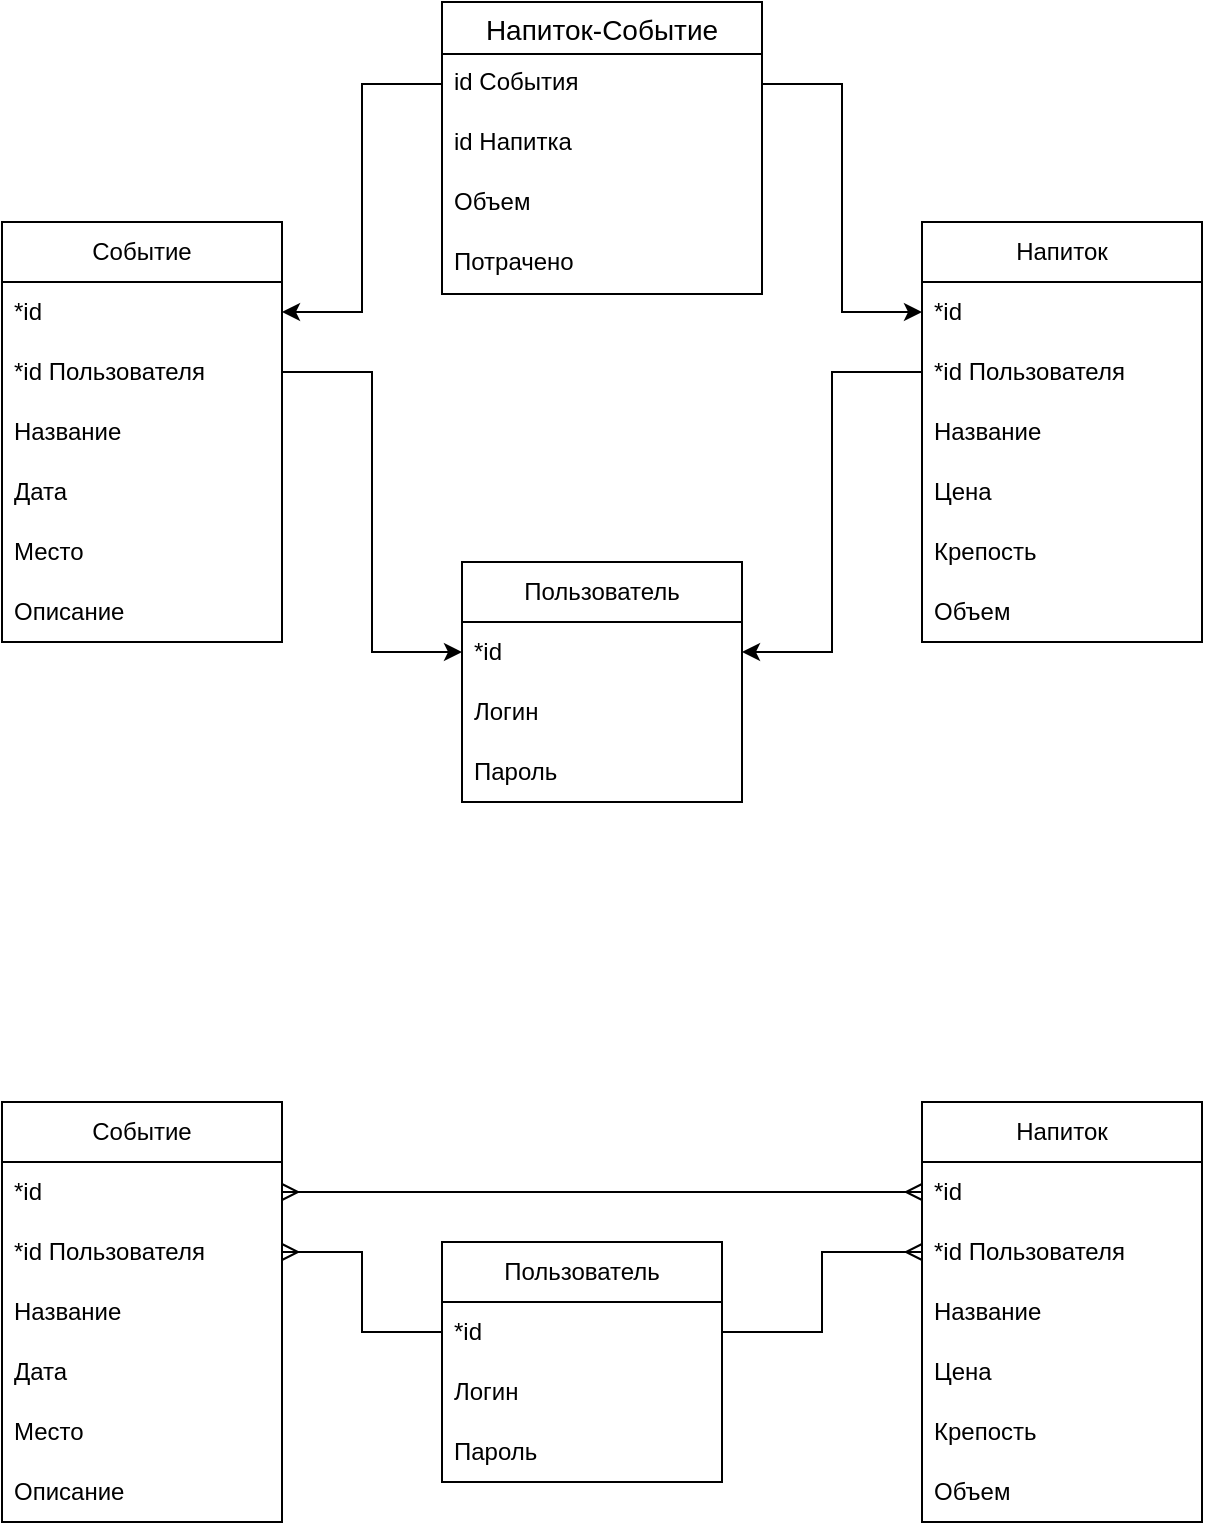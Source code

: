 <mxfile version="23.0.2" type="device">
  <diagram name="Страница 1" id="vTJn1rU3lvvcnudwIlaW">
    <mxGraphModel dx="1434" dy="836" grid="1" gridSize="10" guides="1" tooltips="1" connect="1" arrows="1" fold="1" page="1" pageScale="1" pageWidth="827" pageHeight="1169" math="0" shadow="0">
      <root>
        <mxCell id="0" />
        <mxCell id="1" parent="0" />
        <mxCell id="o6C5A6fqkZrEci_R5bCO-1" value="Пользователь" style="swimlane;fontStyle=0;childLayout=stackLayout;horizontal=1;startSize=30;horizontalStack=0;resizeParent=1;resizeParentMax=0;resizeLast=0;collapsible=1;marginBottom=0;whiteSpace=wrap;html=1;" parent="1" vertex="1">
          <mxGeometry x="330" y="390" width="140" height="120" as="geometry" />
        </mxCell>
        <mxCell id="o6C5A6fqkZrEci_R5bCO-2" value="*id" style="text;strokeColor=none;fillColor=none;align=left;verticalAlign=middle;spacingLeft=4;spacingRight=4;overflow=hidden;points=[[0,0.5],[1,0.5]];portConstraint=eastwest;rotatable=0;whiteSpace=wrap;html=1;" parent="o6C5A6fqkZrEci_R5bCO-1" vertex="1">
          <mxGeometry y="30" width="140" height="30" as="geometry" />
        </mxCell>
        <mxCell id="o6C5A6fqkZrEci_R5bCO-3" value="Логин" style="text;strokeColor=none;fillColor=none;align=left;verticalAlign=middle;spacingLeft=4;spacingRight=4;overflow=hidden;points=[[0,0.5],[1,0.5]];portConstraint=eastwest;rotatable=0;whiteSpace=wrap;html=1;" parent="o6C5A6fqkZrEci_R5bCO-1" vertex="1">
          <mxGeometry y="60" width="140" height="30" as="geometry" />
        </mxCell>
        <mxCell id="o6C5A6fqkZrEci_R5bCO-4" value="Пароль" style="text;strokeColor=none;fillColor=none;align=left;verticalAlign=middle;spacingLeft=4;spacingRight=4;overflow=hidden;points=[[0,0.5],[1,0.5]];portConstraint=eastwest;rotatable=0;whiteSpace=wrap;html=1;" parent="o6C5A6fqkZrEci_R5bCO-1" vertex="1">
          <mxGeometry y="90" width="140" height="30" as="geometry" />
        </mxCell>
        <mxCell id="o6C5A6fqkZrEci_R5bCO-5" value="Событие" style="swimlane;fontStyle=0;childLayout=stackLayout;horizontal=1;startSize=30;horizontalStack=0;resizeParent=1;resizeParentMax=0;resizeLast=0;collapsible=1;marginBottom=0;whiteSpace=wrap;html=1;" parent="1" vertex="1">
          <mxGeometry x="100" y="220" width="140" height="210" as="geometry" />
        </mxCell>
        <mxCell id="o6C5A6fqkZrEci_R5bCO-7" value="*id" style="text;strokeColor=none;fillColor=none;align=left;verticalAlign=middle;spacingLeft=4;spacingRight=4;overflow=hidden;points=[[0,0.5],[1,0.5]];portConstraint=eastwest;rotatable=0;whiteSpace=wrap;html=1;" parent="o6C5A6fqkZrEci_R5bCO-5" vertex="1">
          <mxGeometry y="30" width="140" height="30" as="geometry" />
        </mxCell>
        <mxCell id="o6C5A6fqkZrEci_R5bCO-23" value="*id Пользователя" style="text;strokeColor=none;fillColor=none;align=left;verticalAlign=middle;spacingLeft=4;spacingRight=4;overflow=hidden;points=[[0,0.5],[1,0.5]];portConstraint=eastwest;rotatable=0;whiteSpace=wrap;html=1;" parent="o6C5A6fqkZrEci_R5bCO-5" vertex="1">
          <mxGeometry y="60" width="140" height="30" as="geometry" />
        </mxCell>
        <mxCell id="o6C5A6fqkZrEci_R5bCO-10" value="Название" style="text;strokeColor=none;fillColor=none;align=left;verticalAlign=middle;spacingLeft=4;spacingRight=4;overflow=hidden;points=[[0,0.5],[1,0.5]];portConstraint=eastwest;rotatable=0;whiteSpace=wrap;html=1;" parent="o6C5A6fqkZrEci_R5bCO-5" vertex="1">
          <mxGeometry y="90" width="140" height="30" as="geometry" />
        </mxCell>
        <mxCell id="o6C5A6fqkZrEci_R5bCO-11" value="Дата" style="text;strokeColor=none;fillColor=none;align=left;verticalAlign=middle;spacingLeft=4;spacingRight=4;overflow=hidden;points=[[0,0.5],[1,0.5]];portConstraint=eastwest;rotatable=0;whiteSpace=wrap;html=1;" parent="o6C5A6fqkZrEci_R5bCO-5" vertex="1">
          <mxGeometry y="120" width="140" height="30" as="geometry" />
        </mxCell>
        <mxCell id="o6C5A6fqkZrEci_R5bCO-8" value="Место" style="text;strokeColor=none;fillColor=none;align=left;verticalAlign=middle;spacingLeft=4;spacingRight=4;overflow=hidden;points=[[0,0.5],[1,0.5]];portConstraint=eastwest;rotatable=0;whiteSpace=wrap;html=1;" parent="o6C5A6fqkZrEci_R5bCO-5" vertex="1">
          <mxGeometry y="150" width="140" height="30" as="geometry" />
        </mxCell>
        <mxCell id="o6C5A6fqkZrEci_R5bCO-25" value="Описание" style="text;strokeColor=none;fillColor=none;align=left;verticalAlign=middle;spacingLeft=4;spacingRight=4;overflow=hidden;points=[[0,0.5],[1,0.5]];portConstraint=eastwest;rotatable=0;whiteSpace=wrap;html=1;" parent="o6C5A6fqkZrEci_R5bCO-5" vertex="1">
          <mxGeometry y="180" width="140" height="30" as="geometry" />
        </mxCell>
        <mxCell id="o6C5A6fqkZrEci_R5bCO-16" value="Напиток" style="swimlane;fontStyle=0;childLayout=stackLayout;horizontal=1;startSize=30;horizontalStack=0;resizeParent=1;resizeParentMax=0;resizeLast=0;collapsible=1;marginBottom=0;whiteSpace=wrap;html=1;" parent="1" vertex="1">
          <mxGeometry x="560" y="220" width="140" height="210" as="geometry" />
        </mxCell>
        <mxCell id="o6C5A6fqkZrEci_R5bCO-17" value="*id" style="text;strokeColor=none;fillColor=none;align=left;verticalAlign=middle;spacingLeft=4;spacingRight=4;overflow=hidden;points=[[0,0.5],[1,0.5]];portConstraint=eastwest;rotatable=0;whiteSpace=wrap;html=1;" parent="o6C5A6fqkZrEci_R5bCO-16" vertex="1">
          <mxGeometry y="30" width="140" height="30" as="geometry" />
        </mxCell>
        <mxCell id="o6C5A6fqkZrEci_R5bCO-24" value="*id Пользователя" style="text;strokeColor=none;fillColor=none;align=left;verticalAlign=middle;spacingLeft=4;spacingRight=4;overflow=hidden;points=[[0,0.5],[1,0.5]];portConstraint=eastwest;rotatable=0;whiteSpace=wrap;html=1;" parent="o6C5A6fqkZrEci_R5bCO-16" vertex="1">
          <mxGeometry y="60" width="140" height="30" as="geometry" />
        </mxCell>
        <mxCell id="o6C5A6fqkZrEci_R5bCO-18" value="Название" style="text;strokeColor=none;fillColor=none;align=left;verticalAlign=middle;spacingLeft=4;spacingRight=4;overflow=hidden;points=[[0,0.5],[1,0.5]];portConstraint=eastwest;rotatable=0;whiteSpace=wrap;html=1;" parent="o6C5A6fqkZrEci_R5bCO-16" vertex="1">
          <mxGeometry y="90" width="140" height="30" as="geometry" />
        </mxCell>
        <mxCell id="o6C5A6fqkZrEci_R5bCO-19" value="Цена" style="text;strokeColor=none;fillColor=none;align=left;verticalAlign=middle;spacingLeft=4;spacingRight=4;overflow=hidden;points=[[0,0.5],[1,0.5]];portConstraint=eastwest;rotatable=0;whiteSpace=wrap;html=1;" parent="o6C5A6fqkZrEci_R5bCO-16" vertex="1">
          <mxGeometry y="120" width="140" height="30" as="geometry" />
        </mxCell>
        <mxCell id="o6C5A6fqkZrEci_R5bCO-21" value="Крепость" style="text;strokeColor=none;fillColor=none;align=left;verticalAlign=middle;spacingLeft=4;spacingRight=4;overflow=hidden;points=[[0,0.5],[1,0.5]];portConstraint=eastwest;rotatable=0;whiteSpace=wrap;html=1;" parent="o6C5A6fqkZrEci_R5bCO-16" vertex="1">
          <mxGeometry y="150" width="140" height="30" as="geometry" />
        </mxCell>
        <mxCell id="o6C5A6fqkZrEci_R5bCO-22" value="Объем" style="text;strokeColor=none;fillColor=none;align=left;verticalAlign=middle;spacingLeft=4;spacingRight=4;overflow=hidden;points=[[0,0.5],[1,0.5]];portConstraint=eastwest;rotatable=0;whiteSpace=wrap;html=1;" parent="o6C5A6fqkZrEci_R5bCO-16" vertex="1">
          <mxGeometry y="180" width="140" height="30" as="geometry" />
        </mxCell>
        <mxCell id="o6C5A6fqkZrEci_R5bCO-26" style="edgeStyle=orthogonalEdgeStyle;rounded=0;orthogonalLoop=1;jettySize=auto;html=1;exitX=0;exitY=0.5;exitDx=0;exitDy=0;entryX=1;entryY=0.5;entryDx=0;entryDy=0;startArrow=classic;startFill=1;endArrow=none;endFill=0;" parent="1" source="o6C5A6fqkZrEci_R5bCO-2" target="o6C5A6fqkZrEci_R5bCO-23" edge="1">
          <mxGeometry relative="1" as="geometry" />
        </mxCell>
        <mxCell id="o6C5A6fqkZrEci_R5bCO-27" style="edgeStyle=orthogonalEdgeStyle;rounded=0;orthogonalLoop=1;jettySize=auto;html=1;exitX=1;exitY=0.5;exitDx=0;exitDy=0;startArrow=classic;startFill=1;endArrow=none;endFill=0;entryX=0;entryY=0.5;entryDx=0;entryDy=0;" parent="1" source="o6C5A6fqkZrEci_R5bCO-2" target="o6C5A6fqkZrEci_R5bCO-24" edge="1">
          <mxGeometry relative="1" as="geometry" />
        </mxCell>
        <mxCell id="j67b1BmOutdObu2nGTjN-1" value="Напиток-Событие" style="swimlane;fontStyle=0;childLayout=stackLayout;horizontal=1;startSize=26;horizontalStack=0;resizeParent=1;resizeParentMax=0;resizeLast=0;collapsible=1;marginBottom=0;align=center;fontSize=14;" parent="1" vertex="1">
          <mxGeometry x="320" y="110" width="160" height="146" as="geometry" />
        </mxCell>
        <mxCell id="j67b1BmOutdObu2nGTjN-2" value="id События" style="text;strokeColor=none;fillColor=none;spacingLeft=4;spacingRight=4;overflow=hidden;rotatable=0;points=[[0,0.5],[1,0.5]];portConstraint=eastwest;fontSize=12;whiteSpace=wrap;html=1;" parent="j67b1BmOutdObu2nGTjN-1" vertex="1">
          <mxGeometry y="26" width="160" height="30" as="geometry" />
        </mxCell>
        <mxCell id="j67b1BmOutdObu2nGTjN-3" value="id Напитка" style="text;strokeColor=none;fillColor=none;spacingLeft=4;spacingRight=4;overflow=hidden;rotatable=0;points=[[0,0.5],[1,0.5]];portConstraint=eastwest;fontSize=12;whiteSpace=wrap;html=1;" parent="j67b1BmOutdObu2nGTjN-1" vertex="1">
          <mxGeometry y="56" width="160" height="30" as="geometry" />
        </mxCell>
        <mxCell id="j67b1BmOutdObu2nGTjN-5" value="Объем" style="text;strokeColor=none;fillColor=none;spacingLeft=4;spacingRight=4;overflow=hidden;rotatable=0;points=[[0,0.5],[1,0.5]];portConstraint=eastwest;fontSize=12;whiteSpace=wrap;html=1;" parent="j67b1BmOutdObu2nGTjN-1" vertex="1">
          <mxGeometry y="86" width="160" height="30" as="geometry" />
        </mxCell>
        <mxCell id="j67b1BmOutdObu2nGTjN-6" value="Потрачено" style="text;strokeColor=none;fillColor=none;spacingLeft=4;spacingRight=4;overflow=hidden;rotatable=0;points=[[0,0.5],[1,0.5]];portConstraint=eastwest;fontSize=12;whiteSpace=wrap;html=1;" parent="j67b1BmOutdObu2nGTjN-1" vertex="1">
          <mxGeometry y="116" width="160" height="30" as="geometry" />
        </mxCell>
        <mxCell id="j67b1BmOutdObu2nGTjN-7" style="edgeStyle=orthogonalEdgeStyle;rounded=0;orthogonalLoop=1;jettySize=auto;html=1;exitX=0;exitY=0.5;exitDx=0;exitDy=0;entryX=1;entryY=0.5;entryDx=0;entryDy=0;" parent="1" source="j67b1BmOutdObu2nGTjN-2" target="o6C5A6fqkZrEci_R5bCO-7" edge="1">
          <mxGeometry relative="1" as="geometry" />
        </mxCell>
        <mxCell id="j67b1BmOutdObu2nGTjN-8" style="edgeStyle=orthogonalEdgeStyle;rounded=0;orthogonalLoop=1;jettySize=auto;html=1;exitX=1;exitY=0.5;exitDx=0;exitDy=0;entryX=0;entryY=0.5;entryDx=0;entryDy=0;" parent="1" source="j67b1BmOutdObu2nGTjN-2" target="o6C5A6fqkZrEci_R5bCO-17" edge="1">
          <mxGeometry relative="1" as="geometry" />
        </mxCell>
        <mxCell id="CniT1wVg2oC9KMGW9NdT-1" value="Пользователь" style="swimlane;fontStyle=0;childLayout=stackLayout;horizontal=1;startSize=30;horizontalStack=0;resizeParent=1;resizeParentMax=0;resizeLast=0;collapsible=1;marginBottom=0;whiteSpace=wrap;html=1;" vertex="1" parent="1">
          <mxGeometry x="320" y="730" width="140" height="120" as="geometry" />
        </mxCell>
        <mxCell id="CniT1wVg2oC9KMGW9NdT-2" value="*id" style="text;strokeColor=none;fillColor=none;align=left;verticalAlign=middle;spacingLeft=4;spacingRight=4;overflow=hidden;points=[[0,0.5],[1,0.5]];portConstraint=eastwest;rotatable=0;whiteSpace=wrap;html=1;" vertex="1" parent="CniT1wVg2oC9KMGW9NdT-1">
          <mxGeometry y="30" width="140" height="30" as="geometry" />
        </mxCell>
        <mxCell id="CniT1wVg2oC9KMGW9NdT-3" value="Логин" style="text;strokeColor=none;fillColor=none;align=left;verticalAlign=middle;spacingLeft=4;spacingRight=4;overflow=hidden;points=[[0,0.5],[1,0.5]];portConstraint=eastwest;rotatable=0;whiteSpace=wrap;html=1;" vertex="1" parent="CniT1wVg2oC9KMGW9NdT-1">
          <mxGeometry y="60" width="140" height="30" as="geometry" />
        </mxCell>
        <mxCell id="CniT1wVg2oC9KMGW9NdT-4" value="Пароль" style="text;strokeColor=none;fillColor=none;align=left;verticalAlign=middle;spacingLeft=4;spacingRight=4;overflow=hidden;points=[[0,0.5],[1,0.5]];portConstraint=eastwest;rotatable=0;whiteSpace=wrap;html=1;" vertex="1" parent="CniT1wVg2oC9KMGW9NdT-1">
          <mxGeometry y="90" width="140" height="30" as="geometry" />
        </mxCell>
        <mxCell id="CniT1wVg2oC9KMGW9NdT-5" value="Событие" style="swimlane;fontStyle=0;childLayout=stackLayout;horizontal=1;startSize=30;horizontalStack=0;resizeParent=1;resizeParentMax=0;resizeLast=0;collapsible=1;marginBottom=0;whiteSpace=wrap;html=1;" vertex="1" parent="1">
          <mxGeometry x="100" y="660" width="140" height="210" as="geometry" />
        </mxCell>
        <mxCell id="CniT1wVg2oC9KMGW9NdT-6" value="*id" style="text;strokeColor=none;fillColor=none;align=left;verticalAlign=middle;spacingLeft=4;spacingRight=4;overflow=hidden;points=[[0,0.5],[1,0.5]];portConstraint=eastwest;rotatable=0;whiteSpace=wrap;html=1;" vertex="1" parent="CniT1wVg2oC9KMGW9NdT-5">
          <mxGeometry y="30" width="140" height="30" as="geometry" />
        </mxCell>
        <mxCell id="CniT1wVg2oC9KMGW9NdT-7" value="*id Пользователя" style="text;strokeColor=none;fillColor=none;align=left;verticalAlign=middle;spacingLeft=4;spacingRight=4;overflow=hidden;points=[[0,0.5],[1,0.5]];portConstraint=eastwest;rotatable=0;whiteSpace=wrap;html=1;" vertex="1" parent="CniT1wVg2oC9KMGW9NdT-5">
          <mxGeometry y="60" width="140" height="30" as="geometry" />
        </mxCell>
        <mxCell id="CniT1wVg2oC9KMGW9NdT-8" value="Название" style="text;strokeColor=none;fillColor=none;align=left;verticalAlign=middle;spacingLeft=4;spacingRight=4;overflow=hidden;points=[[0,0.5],[1,0.5]];portConstraint=eastwest;rotatable=0;whiteSpace=wrap;html=1;" vertex="1" parent="CniT1wVg2oC9KMGW9NdT-5">
          <mxGeometry y="90" width="140" height="30" as="geometry" />
        </mxCell>
        <mxCell id="CniT1wVg2oC9KMGW9NdT-9" value="Дата" style="text;strokeColor=none;fillColor=none;align=left;verticalAlign=middle;spacingLeft=4;spacingRight=4;overflow=hidden;points=[[0,0.5],[1,0.5]];portConstraint=eastwest;rotatable=0;whiteSpace=wrap;html=1;" vertex="1" parent="CniT1wVg2oC9KMGW9NdT-5">
          <mxGeometry y="120" width="140" height="30" as="geometry" />
        </mxCell>
        <mxCell id="CniT1wVg2oC9KMGW9NdT-10" value="Место" style="text;strokeColor=none;fillColor=none;align=left;verticalAlign=middle;spacingLeft=4;spacingRight=4;overflow=hidden;points=[[0,0.5],[1,0.5]];portConstraint=eastwest;rotatable=0;whiteSpace=wrap;html=1;" vertex="1" parent="CniT1wVg2oC9KMGW9NdT-5">
          <mxGeometry y="150" width="140" height="30" as="geometry" />
        </mxCell>
        <mxCell id="CniT1wVg2oC9KMGW9NdT-11" value="Описание" style="text;strokeColor=none;fillColor=none;align=left;verticalAlign=middle;spacingLeft=4;spacingRight=4;overflow=hidden;points=[[0,0.5],[1,0.5]];portConstraint=eastwest;rotatable=0;whiteSpace=wrap;html=1;" vertex="1" parent="CniT1wVg2oC9KMGW9NdT-5">
          <mxGeometry y="180" width="140" height="30" as="geometry" />
        </mxCell>
        <mxCell id="CniT1wVg2oC9KMGW9NdT-12" value="Напиток" style="swimlane;fontStyle=0;childLayout=stackLayout;horizontal=1;startSize=30;horizontalStack=0;resizeParent=1;resizeParentMax=0;resizeLast=0;collapsible=1;marginBottom=0;whiteSpace=wrap;html=1;" vertex="1" parent="1">
          <mxGeometry x="560" y="660" width="140" height="210" as="geometry" />
        </mxCell>
        <mxCell id="CniT1wVg2oC9KMGW9NdT-13" value="*id" style="text;strokeColor=none;fillColor=none;align=left;verticalAlign=middle;spacingLeft=4;spacingRight=4;overflow=hidden;points=[[0,0.5],[1,0.5]];portConstraint=eastwest;rotatable=0;whiteSpace=wrap;html=1;" vertex="1" parent="CniT1wVg2oC9KMGW9NdT-12">
          <mxGeometry y="30" width="140" height="30" as="geometry" />
        </mxCell>
        <mxCell id="CniT1wVg2oC9KMGW9NdT-14" value="*id Пользователя" style="text;strokeColor=none;fillColor=none;align=left;verticalAlign=middle;spacingLeft=4;spacingRight=4;overflow=hidden;points=[[0,0.5],[1,0.5]];portConstraint=eastwest;rotatable=0;whiteSpace=wrap;html=1;" vertex="1" parent="CniT1wVg2oC9KMGW9NdT-12">
          <mxGeometry y="60" width="140" height="30" as="geometry" />
        </mxCell>
        <mxCell id="CniT1wVg2oC9KMGW9NdT-15" value="Название" style="text;strokeColor=none;fillColor=none;align=left;verticalAlign=middle;spacingLeft=4;spacingRight=4;overflow=hidden;points=[[0,0.5],[1,0.5]];portConstraint=eastwest;rotatable=0;whiteSpace=wrap;html=1;" vertex="1" parent="CniT1wVg2oC9KMGW9NdT-12">
          <mxGeometry y="90" width="140" height="30" as="geometry" />
        </mxCell>
        <mxCell id="CniT1wVg2oC9KMGW9NdT-16" value="Цена" style="text;strokeColor=none;fillColor=none;align=left;verticalAlign=middle;spacingLeft=4;spacingRight=4;overflow=hidden;points=[[0,0.5],[1,0.5]];portConstraint=eastwest;rotatable=0;whiteSpace=wrap;html=1;" vertex="1" parent="CniT1wVg2oC9KMGW9NdT-12">
          <mxGeometry y="120" width="140" height="30" as="geometry" />
        </mxCell>
        <mxCell id="CniT1wVg2oC9KMGW9NdT-17" value="Крепость" style="text;strokeColor=none;fillColor=none;align=left;verticalAlign=middle;spacingLeft=4;spacingRight=4;overflow=hidden;points=[[0,0.5],[1,0.5]];portConstraint=eastwest;rotatable=0;whiteSpace=wrap;html=1;" vertex="1" parent="CniT1wVg2oC9KMGW9NdT-12">
          <mxGeometry y="150" width="140" height="30" as="geometry" />
        </mxCell>
        <mxCell id="CniT1wVg2oC9KMGW9NdT-18" value="Объем" style="text;strokeColor=none;fillColor=none;align=left;verticalAlign=middle;spacingLeft=4;spacingRight=4;overflow=hidden;points=[[0,0.5],[1,0.5]];portConstraint=eastwest;rotatable=0;whiteSpace=wrap;html=1;" vertex="1" parent="CniT1wVg2oC9KMGW9NdT-12">
          <mxGeometry y="180" width="140" height="30" as="geometry" />
        </mxCell>
        <mxCell id="CniT1wVg2oC9KMGW9NdT-19" style="edgeStyle=orthogonalEdgeStyle;rounded=0;orthogonalLoop=1;jettySize=auto;html=1;exitX=0;exitY=0.5;exitDx=0;exitDy=0;entryX=1;entryY=0.5;entryDx=0;entryDy=0;startArrow=none;startFill=0;endArrow=ERmany;endFill=0;" edge="1" source="CniT1wVg2oC9KMGW9NdT-2" target="CniT1wVg2oC9KMGW9NdT-7" parent="1">
          <mxGeometry relative="1" as="geometry" />
        </mxCell>
        <mxCell id="CniT1wVg2oC9KMGW9NdT-20" style="edgeStyle=orthogonalEdgeStyle;rounded=0;orthogonalLoop=1;jettySize=auto;html=1;exitX=1;exitY=0.5;exitDx=0;exitDy=0;startArrow=none;startFill=0;endArrow=ERmany;endFill=0;entryX=0;entryY=0.5;entryDx=0;entryDy=0;" edge="1" source="CniT1wVg2oC9KMGW9NdT-2" target="CniT1wVg2oC9KMGW9NdT-14" parent="1">
          <mxGeometry relative="1" as="geometry" />
        </mxCell>
        <mxCell id="CniT1wVg2oC9KMGW9NdT-28" style="edgeStyle=orthogonalEdgeStyle;rounded=0;orthogonalLoop=1;jettySize=auto;html=1;exitX=0;exitY=0.5;exitDx=0;exitDy=0;entryX=1;entryY=0.5;entryDx=0;entryDy=0;startArrow=ERmany;startFill=0;endArrow=ERmany;endFill=0;" edge="1" parent="1" source="CniT1wVg2oC9KMGW9NdT-13" target="CniT1wVg2oC9KMGW9NdT-6">
          <mxGeometry relative="1" as="geometry">
            <mxPoint x="330" y="785" as="sourcePoint" />
            <mxPoint x="250" y="745" as="targetPoint" />
          </mxGeometry>
        </mxCell>
      </root>
    </mxGraphModel>
  </diagram>
</mxfile>
